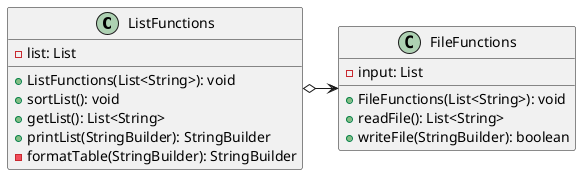 @startuml
'https://plantuml.com/class-diagram

ListFunctions o-> FileFunctions

class FileFunctions {
    - input: List

    + FileFunctions(List<String>): void
    + readFile(): List<String>
    + writeFile(StringBuilder): boolean
}

class ListFunctions {
    - list: List

    + ListFunctions(List<String>): void
    + sortList(): void
    + getList(): List<String>
    + printList(StringBuilder): StringBuilder
    - formatTable(StringBuilder): StringBuilder
}



@enduml